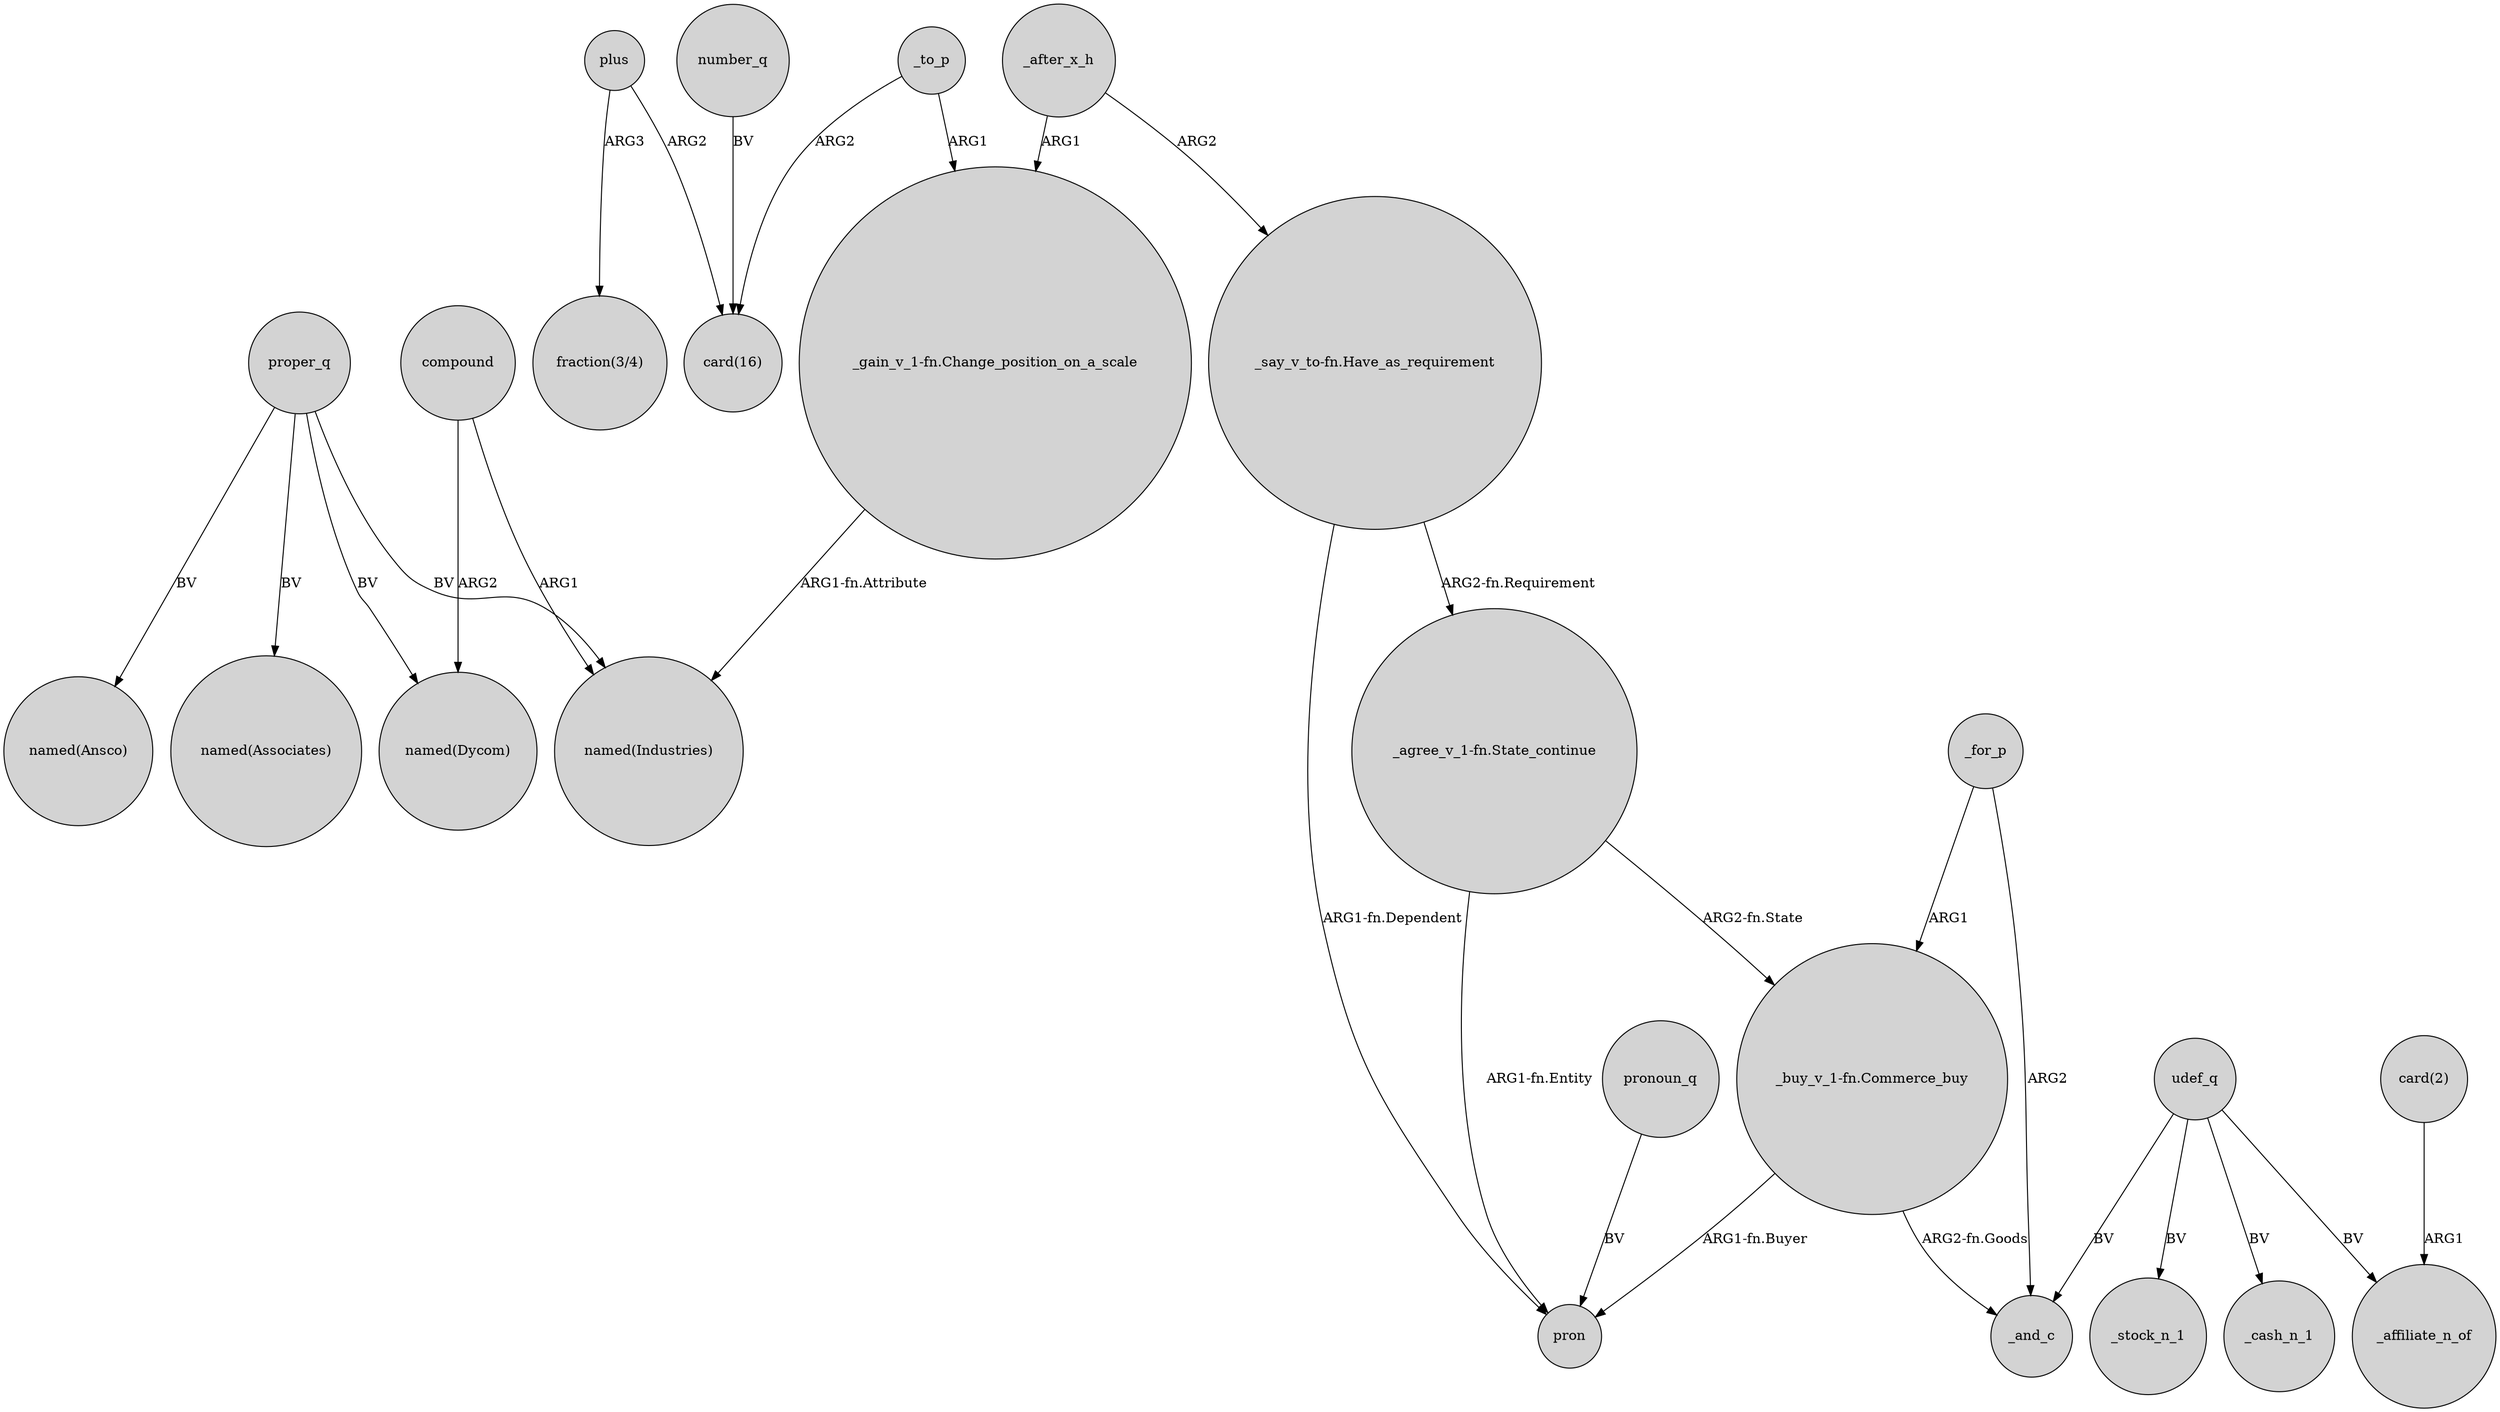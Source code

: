 digraph {
	node [shape=circle style=filled]
	proper_q -> "named(Industries)" [label=BV]
	udef_q -> _cash_n_1 [label=BV]
	proper_q -> "named(Dycom)" [label=BV]
	"_buy_v_1-fn.Commerce_buy" -> pron [label="ARG1-fn.Buyer"]
	"_buy_v_1-fn.Commerce_buy" -> _and_c [label="ARG2-fn.Goods"]
	"_say_v_to-fn.Have_as_requirement" -> "_agree_v_1-fn.State_continue" [label="ARG2-fn.Requirement"]
	compound -> "named(Industries)" [label=ARG1]
	_to_p -> "card(16)" [label=ARG2]
	udef_q -> _affiliate_n_of [label=BV]
	_after_x_h -> "_gain_v_1-fn.Change_position_on_a_scale" [label=ARG1]
	"_gain_v_1-fn.Change_position_on_a_scale" -> "named(Industries)" [label="ARG1-fn.Attribute"]
	udef_q -> _and_c [label=BV]
	pronoun_q -> pron [label=BV]
	_for_p -> "_buy_v_1-fn.Commerce_buy" [label=ARG1]
	udef_q -> _stock_n_1 [label=BV]
	_to_p -> "_gain_v_1-fn.Change_position_on_a_scale" [label=ARG1]
	"_say_v_to-fn.Have_as_requirement" -> pron [label="ARG1-fn.Dependent"]
	proper_q -> "named(Ansco)" [label=BV]
	proper_q -> "named(Associates)" [label=BV]
	compound -> "named(Dycom)" [label=ARG2]
	plus -> "card(16)" [label=ARG2]
	"_agree_v_1-fn.State_continue" -> pron [label="ARG1-fn.Entity"]
	"_agree_v_1-fn.State_continue" -> "_buy_v_1-fn.Commerce_buy" [label="ARG2-fn.State"]
	plus -> "fraction(3/4)" [label=ARG3]
	"card(2)" -> _affiliate_n_of [label=ARG1]
	number_q -> "card(16)" [label=BV]
	_after_x_h -> "_say_v_to-fn.Have_as_requirement" [label=ARG2]
	_for_p -> _and_c [label=ARG2]
}
